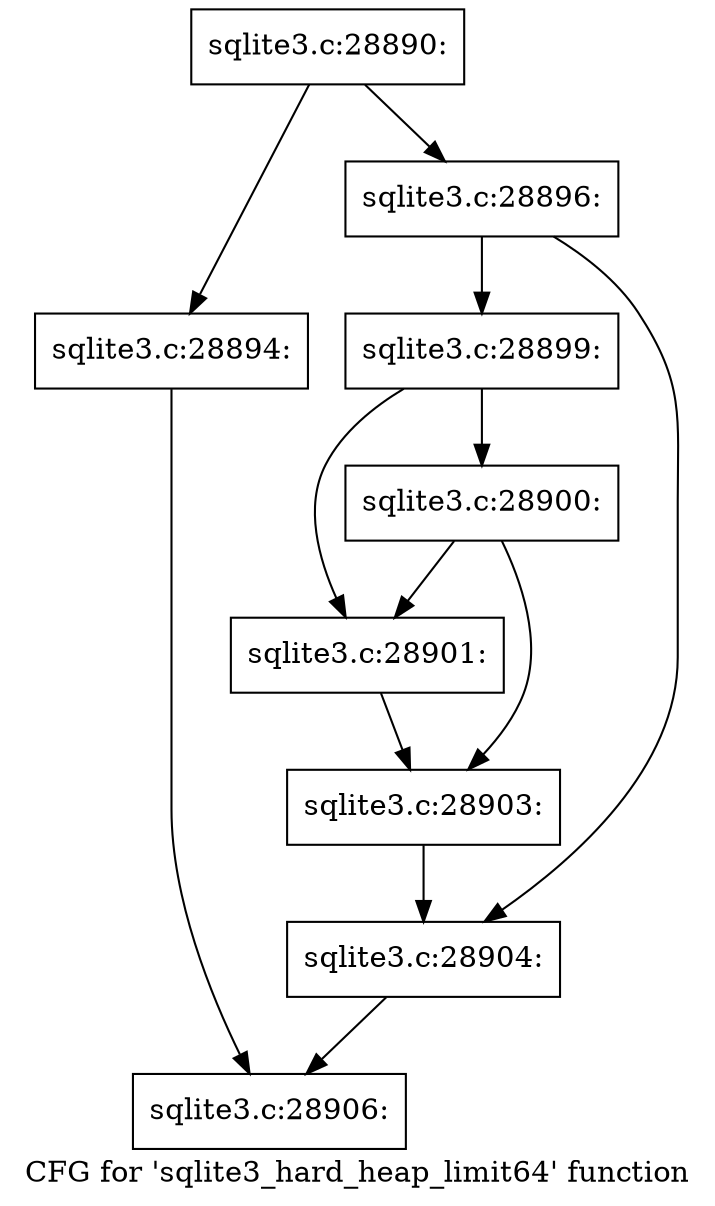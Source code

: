 digraph "CFG for 'sqlite3_hard_heap_limit64' function" {
	label="CFG for 'sqlite3_hard_heap_limit64' function";

	Node0x55c0f5350fb0 [shape=record,label="{sqlite3.c:28890:}"];
	Node0x55c0f5350fb0 -> Node0x55c0f5352b00;
	Node0x55c0f5350fb0 -> Node0x55c0f5352b50;
	Node0x55c0f5352b00 [shape=record,label="{sqlite3.c:28894:}"];
	Node0x55c0f5352b00 -> Node0x55c0f5351d30;
	Node0x55c0f5352b50 [shape=record,label="{sqlite3.c:28896:}"];
	Node0x55c0f5352b50 -> Node0x55c0f5353230;
	Node0x55c0f5352b50 -> Node0x55c0f5353280;
	Node0x55c0f5353230 [shape=record,label="{sqlite3.c:28899:}"];
	Node0x55c0f5353230 -> Node0x55c0f53537e0;
	Node0x55c0f5353230 -> Node0x55c0f5353880;
	Node0x55c0f5353880 [shape=record,label="{sqlite3.c:28900:}"];
	Node0x55c0f5353880 -> Node0x55c0f53537e0;
	Node0x55c0f5353880 -> Node0x55c0f5353830;
	Node0x55c0f53537e0 [shape=record,label="{sqlite3.c:28901:}"];
	Node0x55c0f53537e0 -> Node0x55c0f5353830;
	Node0x55c0f5353830 [shape=record,label="{sqlite3.c:28903:}"];
	Node0x55c0f5353830 -> Node0x55c0f5353280;
	Node0x55c0f5353280 [shape=record,label="{sqlite3.c:28904:}"];
	Node0x55c0f5353280 -> Node0x55c0f5351d30;
	Node0x55c0f5351d30 [shape=record,label="{sqlite3.c:28906:}"];
}
